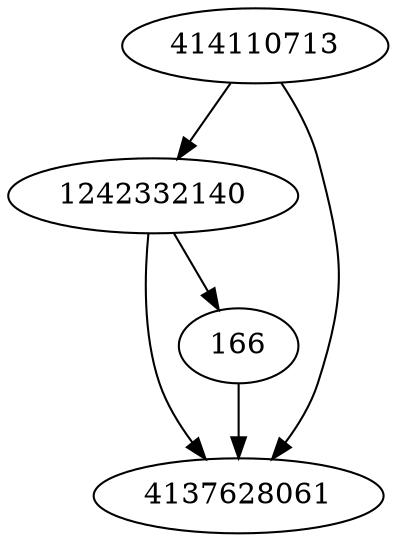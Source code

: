 strict digraph  {
414110713;
1242332140;
4137628061;
166;
414110713 -> 4137628061;
414110713 -> 1242332140;
1242332140 -> 4137628061;
1242332140 -> 166;
166 -> 4137628061;
}
